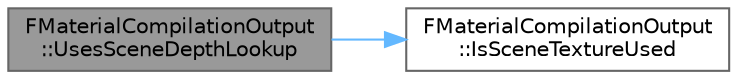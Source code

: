 digraph "FMaterialCompilationOutput::UsesSceneDepthLookup"
{
 // INTERACTIVE_SVG=YES
 // LATEX_PDF_SIZE
  bgcolor="transparent";
  edge [fontname=Helvetica,fontsize=10,labelfontname=Helvetica,labelfontsize=10];
  node [fontname=Helvetica,fontsize=10,shape=box,height=0.2,width=0.4];
  rankdir="LR";
  Node1 [id="Node000001",label="FMaterialCompilationOutput\l::UsesSceneDepthLookup",height=0.2,width=0.4,color="gray40", fillcolor="grey60", style="filled", fontcolor="black",tooltip="true if the material uses the SceneDepth lookup"];
  Node1 -> Node2 [id="edge1_Node000001_Node000002",color="steelblue1",style="solid",tooltip=" "];
  Node2 [id="Node000002",label="FMaterialCompilationOutput\l::IsSceneTextureUsed",height=0.2,width=0.4,color="grey40", fillcolor="white", style="filled",URL="$d1/d34/classFMaterialCompilationOutput.html#ae6a11057b27a1d982dd48733204f3885",tooltip=" "];
}

